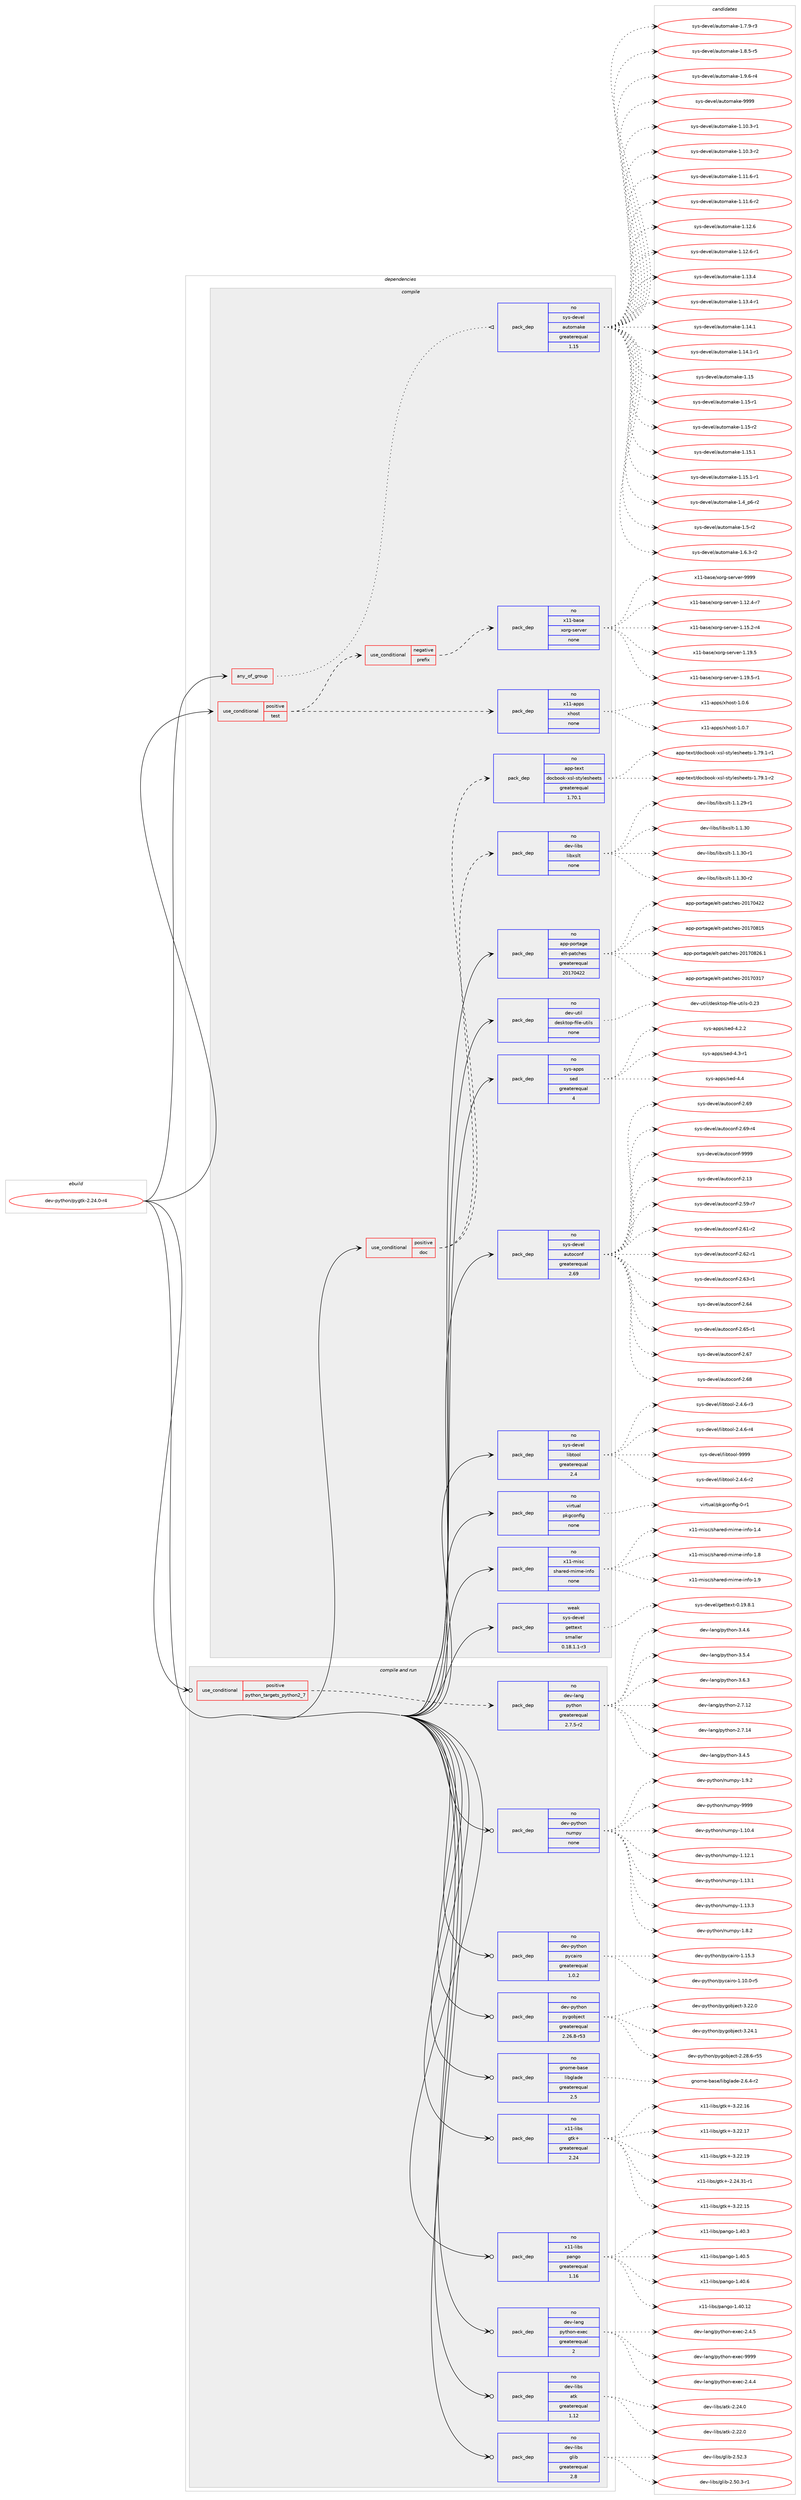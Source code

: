 digraph prolog {

# *************
# Graph options
# *************

newrank=true;
concentrate=true;
compound=true;
graph [rankdir=LR,fontname=Helvetica,fontsize=10,ranksep=1.5];#, ranksep=2.5, nodesep=0.2];
edge  [arrowhead=vee];
node  [fontname=Helvetica,fontsize=10];

# **********
# The ebuild
# **********

subgraph cluster_leftcol {
color=gray;
rank=same;
label=<<i>ebuild</i>>;
id [label="dev-python/pygtk-2.24.0-r4", color=red, width=4, href="../dev-python/pygtk-2.24.0-r4.svg"];
}

# ****************
# The dependencies
# ****************

subgraph cluster_midcol {
color=gray;
label=<<i>dependencies</i>>;
subgraph cluster_compile {
fillcolor="#eeeeee";
style=filled;
label=<<i>compile</i>>;
subgraph any3872 {
dependency176718 [label=<<TABLE BORDER="0" CELLBORDER="1" CELLSPACING="0" CELLPADDING="4"><TR><TD CELLPADDING="10">any_of_group</TD></TR></TABLE>>, shape=none, color=red];subgraph pack134275 {
dependency176719 [label=<<TABLE BORDER="0" CELLBORDER="1" CELLSPACING="0" CELLPADDING="4" WIDTH="220"><TR><TD ROWSPAN="6" CELLPADDING="30">pack_dep</TD></TR><TR><TD WIDTH="110">no</TD></TR><TR><TD>sys-devel</TD></TR><TR><TD>automake</TD></TR><TR><TD>greaterequal</TD></TR><TR><TD>1.15</TD></TR></TABLE>>, shape=none, color=blue];
}
dependency176718:e -> dependency176719:w [weight=20,style="dotted",arrowhead="oinv"];
}
id:e -> dependency176718:w [weight=20,style="solid",arrowhead="vee"];
subgraph cond38526 {
dependency176720 [label=<<TABLE BORDER="0" CELLBORDER="1" CELLSPACING="0" CELLPADDING="4"><TR><TD ROWSPAN="3" CELLPADDING="10">use_conditional</TD></TR><TR><TD>positive</TD></TR><TR><TD>doc</TD></TR></TABLE>>, shape=none, color=red];
subgraph pack134276 {
dependency176721 [label=<<TABLE BORDER="0" CELLBORDER="1" CELLSPACING="0" CELLPADDING="4" WIDTH="220"><TR><TD ROWSPAN="6" CELLPADDING="30">pack_dep</TD></TR><TR><TD WIDTH="110">no</TD></TR><TR><TD>dev-libs</TD></TR><TR><TD>libxslt</TD></TR><TR><TD>none</TD></TR><TR><TD></TD></TR></TABLE>>, shape=none, color=blue];
}
dependency176720:e -> dependency176721:w [weight=20,style="dashed",arrowhead="vee"];
subgraph pack134277 {
dependency176722 [label=<<TABLE BORDER="0" CELLBORDER="1" CELLSPACING="0" CELLPADDING="4" WIDTH="220"><TR><TD ROWSPAN="6" CELLPADDING="30">pack_dep</TD></TR><TR><TD WIDTH="110">no</TD></TR><TR><TD>app-text</TD></TR><TR><TD>docbook-xsl-stylesheets</TD></TR><TR><TD>greaterequal</TD></TR><TR><TD>1.70.1</TD></TR></TABLE>>, shape=none, color=blue];
}
dependency176720:e -> dependency176722:w [weight=20,style="dashed",arrowhead="vee"];
}
id:e -> dependency176720:w [weight=20,style="solid",arrowhead="vee"];
subgraph cond38527 {
dependency176723 [label=<<TABLE BORDER="0" CELLBORDER="1" CELLSPACING="0" CELLPADDING="4"><TR><TD ROWSPAN="3" CELLPADDING="10">use_conditional</TD></TR><TR><TD>positive</TD></TR><TR><TD>test</TD></TR></TABLE>>, shape=none, color=red];
subgraph cond38528 {
dependency176724 [label=<<TABLE BORDER="0" CELLBORDER="1" CELLSPACING="0" CELLPADDING="4"><TR><TD ROWSPAN="3" CELLPADDING="10">use_conditional</TD></TR><TR><TD>negative</TD></TR><TR><TD>prefix</TD></TR></TABLE>>, shape=none, color=red];
subgraph pack134278 {
dependency176725 [label=<<TABLE BORDER="0" CELLBORDER="1" CELLSPACING="0" CELLPADDING="4" WIDTH="220"><TR><TD ROWSPAN="6" CELLPADDING="30">pack_dep</TD></TR><TR><TD WIDTH="110">no</TD></TR><TR><TD>x11-base</TD></TR><TR><TD>xorg-server</TD></TR><TR><TD>none</TD></TR><TR><TD></TD></TR></TABLE>>, shape=none, color=blue];
}
dependency176724:e -> dependency176725:w [weight=20,style="dashed",arrowhead="vee"];
}
dependency176723:e -> dependency176724:w [weight=20,style="dashed",arrowhead="vee"];
subgraph pack134279 {
dependency176726 [label=<<TABLE BORDER="0" CELLBORDER="1" CELLSPACING="0" CELLPADDING="4" WIDTH="220"><TR><TD ROWSPAN="6" CELLPADDING="30">pack_dep</TD></TR><TR><TD WIDTH="110">no</TD></TR><TR><TD>x11-apps</TD></TR><TR><TD>xhost</TD></TR><TR><TD>none</TD></TR><TR><TD></TD></TR></TABLE>>, shape=none, color=blue];
}
dependency176723:e -> dependency176726:w [weight=20,style="dashed",arrowhead="vee"];
}
id:e -> dependency176723:w [weight=20,style="solid",arrowhead="vee"];
subgraph pack134280 {
dependency176727 [label=<<TABLE BORDER="0" CELLBORDER="1" CELLSPACING="0" CELLPADDING="4" WIDTH="220"><TR><TD ROWSPAN="6" CELLPADDING="30">pack_dep</TD></TR><TR><TD WIDTH="110">no</TD></TR><TR><TD>app-portage</TD></TR><TR><TD>elt-patches</TD></TR><TR><TD>greaterequal</TD></TR><TR><TD>20170422</TD></TR></TABLE>>, shape=none, color=blue];
}
id:e -> dependency176727:w [weight=20,style="solid",arrowhead="vee"];
subgraph pack134281 {
dependency176728 [label=<<TABLE BORDER="0" CELLBORDER="1" CELLSPACING="0" CELLPADDING="4" WIDTH="220"><TR><TD ROWSPAN="6" CELLPADDING="30">pack_dep</TD></TR><TR><TD WIDTH="110">no</TD></TR><TR><TD>dev-util</TD></TR><TR><TD>desktop-file-utils</TD></TR><TR><TD>none</TD></TR><TR><TD></TD></TR></TABLE>>, shape=none, color=blue];
}
id:e -> dependency176728:w [weight=20,style="solid",arrowhead="vee"];
subgraph pack134282 {
dependency176729 [label=<<TABLE BORDER="0" CELLBORDER="1" CELLSPACING="0" CELLPADDING="4" WIDTH="220"><TR><TD ROWSPAN="6" CELLPADDING="30">pack_dep</TD></TR><TR><TD WIDTH="110">no</TD></TR><TR><TD>sys-apps</TD></TR><TR><TD>sed</TD></TR><TR><TD>greaterequal</TD></TR><TR><TD>4</TD></TR></TABLE>>, shape=none, color=blue];
}
id:e -> dependency176729:w [weight=20,style="solid",arrowhead="vee"];
subgraph pack134283 {
dependency176730 [label=<<TABLE BORDER="0" CELLBORDER="1" CELLSPACING="0" CELLPADDING="4" WIDTH="220"><TR><TD ROWSPAN="6" CELLPADDING="30">pack_dep</TD></TR><TR><TD WIDTH="110">no</TD></TR><TR><TD>sys-devel</TD></TR><TR><TD>autoconf</TD></TR><TR><TD>greaterequal</TD></TR><TR><TD>2.69</TD></TR></TABLE>>, shape=none, color=blue];
}
id:e -> dependency176730:w [weight=20,style="solid",arrowhead="vee"];
subgraph pack134284 {
dependency176731 [label=<<TABLE BORDER="0" CELLBORDER="1" CELLSPACING="0" CELLPADDING="4" WIDTH="220"><TR><TD ROWSPAN="6" CELLPADDING="30">pack_dep</TD></TR><TR><TD WIDTH="110">no</TD></TR><TR><TD>sys-devel</TD></TR><TR><TD>libtool</TD></TR><TR><TD>greaterequal</TD></TR><TR><TD>2.4</TD></TR></TABLE>>, shape=none, color=blue];
}
id:e -> dependency176731:w [weight=20,style="solid",arrowhead="vee"];
subgraph pack134285 {
dependency176732 [label=<<TABLE BORDER="0" CELLBORDER="1" CELLSPACING="0" CELLPADDING="4" WIDTH="220"><TR><TD ROWSPAN="6" CELLPADDING="30">pack_dep</TD></TR><TR><TD WIDTH="110">no</TD></TR><TR><TD>virtual</TD></TR><TR><TD>pkgconfig</TD></TR><TR><TD>none</TD></TR><TR><TD></TD></TR></TABLE>>, shape=none, color=blue];
}
id:e -> dependency176732:w [weight=20,style="solid",arrowhead="vee"];
subgraph pack134286 {
dependency176733 [label=<<TABLE BORDER="0" CELLBORDER="1" CELLSPACING="0" CELLPADDING="4" WIDTH="220"><TR><TD ROWSPAN="6" CELLPADDING="30">pack_dep</TD></TR><TR><TD WIDTH="110">no</TD></TR><TR><TD>x11-misc</TD></TR><TR><TD>shared-mime-info</TD></TR><TR><TD>none</TD></TR><TR><TD></TD></TR></TABLE>>, shape=none, color=blue];
}
id:e -> dependency176733:w [weight=20,style="solid",arrowhead="vee"];
subgraph pack134287 {
dependency176734 [label=<<TABLE BORDER="0" CELLBORDER="1" CELLSPACING="0" CELLPADDING="4" WIDTH="220"><TR><TD ROWSPAN="6" CELLPADDING="30">pack_dep</TD></TR><TR><TD WIDTH="110">weak</TD></TR><TR><TD>sys-devel</TD></TR><TR><TD>gettext</TD></TR><TR><TD>smaller</TD></TR><TR><TD>0.18.1.1-r3</TD></TR></TABLE>>, shape=none, color=blue];
}
id:e -> dependency176734:w [weight=20,style="solid",arrowhead="vee"];
}
subgraph cluster_compileandrun {
fillcolor="#eeeeee";
style=filled;
label=<<i>compile and run</i>>;
subgraph cond38529 {
dependency176735 [label=<<TABLE BORDER="0" CELLBORDER="1" CELLSPACING="0" CELLPADDING="4"><TR><TD ROWSPAN="3" CELLPADDING="10">use_conditional</TD></TR><TR><TD>positive</TD></TR><TR><TD>python_targets_python2_7</TD></TR></TABLE>>, shape=none, color=red];
subgraph pack134288 {
dependency176736 [label=<<TABLE BORDER="0" CELLBORDER="1" CELLSPACING="0" CELLPADDING="4" WIDTH="220"><TR><TD ROWSPAN="6" CELLPADDING="30">pack_dep</TD></TR><TR><TD WIDTH="110">no</TD></TR><TR><TD>dev-lang</TD></TR><TR><TD>python</TD></TR><TR><TD>greaterequal</TD></TR><TR><TD>2.7.5-r2</TD></TR></TABLE>>, shape=none, color=blue];
}
dependency176735:e -> dependency176736:w [weight=20,style="dashed",arrowhead="vee"];
}
id:e -> dependency176735:w [weight=20,style="solid",arrowhead="odotvee"];
subgraph pack134289 {
dependency176737 [label=<<TABLE BORDER="0" CELLBORDER="1" CELLSPACING="0" CELLPADDING="4" WIDTH="220"><TR><TD ROWSPAN="6" CELLPADDING="30">pack_dep</TD></TR><TR><TD WIDTH="110">no</TD></TR><TR><TD>dev-lang</TD></TR><TR><TD>python-exec</TD></TR><TR><TD>greaterequal</TD></TR><TR><TD>2</TD></TR></TABLE>>, shape=none, color=blue];
}
id:e -> dependency176737:w [weight=20,style="solid",arrowhead="odotvee"];
subgraph pack134290 {
dependency176738 [label=<<TABLE BORDER="0" CELLBORDER="1" CELLSPACING="0" CELLPADDING="4" WIDTH="220"><TR><TD ROWSPAN="6" CELLPADDING="30">pack_dep</TD></TR><TR><TD WIDTH="110">no</TD></TR><TR><TD>dev-libs</TD></TR><TR><TD>atk</TD></TR><TR><TD>greaterequal</TD></TR><TR><TD>1.12</TD></TR></TABLE>>, shape=none, color=blue];
}
id:e -> dependency176738:w [weight=20,style="solid",arrowhead="odotvee"];
subgraph pack134291 {
dependency176739 [label=<<TABLE BORDER="0" CELLBORDER="1" CELLSPACING="0" CELLPADDING="4" WIDTH="220"><TR><TD ROWSPAN="6" CELLPADDING="30">pack_dep</TD></TR><TR><TD WIDTH="110">no</TD></TR><TR><TD>dev-libs</TD></TR><TR><TD>glib</TD></TR><TR><TD>greaterequal</TD></TR><TR><TD>2.8</TD></TR></TABLE>>, shape=none, color=blue];
}
id:e -> dependency176739:w [weight=20,style="solid",arrowhead="odotvee"];
subgraph pack134292 {
dependency176740 [label=<<TABLE BORDER="0" CELLBORDER="1" CELLSPACING="0" CELLPADDING="4" WIDTH="220"><TR><TD ROWSPAN="6" CELLPADDING="30">pack_dep</TD></TR><TR><TD WIDTH="110">no</TD></TR><TR><TD>dev-python</TD></TR><TR><TD>numpy</TD></TR><TR><TD>none</TD></TR><TR><TD></TD></TR></TABLE>>, shape=none, color=blue];
}
id:e -> dependency176740:w [weight=20,style="solid",arrowhead="odotvee"];
subgraph pack134293 {
dependency176741 [label=<<TABLE BORDER="0" CELLBORDER="1" CELLSPACING="0" CELLPADDING="4" WIDTH="220"><TR><TD ROWSPAN="6" CELLPADDING="30">pack_dep</TD></TR><TR><TD WIDTH="110">no</TD></TR><TR><TD>dev-python</TD></TR><TR><TD>pycairo</TD></TR><TR><TD>greaterequal</TD></TR><TR><TD>1.0.2</TD></TR></TABLE>>, shape=none, color=blue];
}
id:e -> dependency176741:w [weight=20,style="solid",arrowhead="odotvee"];
subgraph pack134294 {
dependency176742 [label=<<TABLE BORDER="0" CELLBORDER="1" CELLSPACING="0" CELLPADDING="4" WIDTH="220"><TR><TD ROWSPAN="6" CELLPADDING="30">pack_dep</TD></TR><TR><TD WIDTH="110">no</TD></TR><TR><TD>dev-python</TD></TR><TR><TD>pygobject</TD></TR><TR><TD>greaterequal</TD></TR><TR><TD>2.26.8-r53</TD></TR></TABLE>>, shape=none, color=blue];
}
id:e -> dependency176742:w [weight=20,style="solid",arrowhead="odotvee"];
subgraph pack134295 {
dependency176743 [label=<<TABLE BORDER="0" CELLBORDER="1" CELLSPACING="0" CELLPADDING="4" WIDTH="220"><TR><TD ROWSPAN="6" CELLPADDING="30">pack_dep</TD></TR><TR><TD WIDTH="110">no</TD></TR><TR><TD>gnome-base</TD></TR><TR><TD>libglade</TD></TR><TR><TD>greaterequal</TD></TR><TR><TD>2.5</TD></TR></TABLE>>, shape=none, color=blue];
}
id:e -> dependency176743:w [weight=20,style="solid",arrowhead="odotvee"];
subgraph pack134296 {
dependency176744 [label=<<TABLE BORDER="0" CELLBORDER="1" CELLSPACING="0" CELLPADDING="4" WIDTH="220"><TR><TD ROWSPAN="6" CELLPADDING="30">pack_dep</TD></TR><TR><TD WIDTH="110">no</TD></TR><TR><TD>x11-libs</TD></TR><TR><TD>gtk+</TD></TR><TR><TD>greaterequal</TD></TR><TR><TD>2.24</TD></TR></TABLE>>, shape=none, color=blue];
}
id:e -> dependency176744:w [weight=20,style="solid",arrowhead="odotvee"];
subgraph pack134297 {
dependency176745 [label=<<TABLE BORDER="0" CELLBORDER="1" CELLSPACING="0" CELLPADDING="4" WIDTH="220"><TR><TD ROWSPAN="6" CELLPADDING="30">pack_dep</TD></TR><TR><TD WIDTH="110">no</TD></TR><TR><TD>x11-libs</TD></TR><TR><TD>pango</TD></TR><TR><TD>greaterequal</TD></TR><TR><TD>1.16</TD></TR></TABLE>>, shape=none, color=blue];
}
id:e -> dependency176745:w [weight=20,style="solid",arrowhead="odotvee"];
}
subgraph cluster_run {
fillcolor="#eeeeee";
style=filled;
label=<<i>run</i>>;
}
}

# **************
# The candidates
# **************

subgraph cluster_choices {
rank=same;
color=gray;
label=<<i>candidates</i>>;

subgraph choice134275 {
color=black;
nodesep=1;
choice11512111545100101118101108479711711611110997107101454946494846514511449 [label="sys-devel/automake-1.10.3-r1", color=red, width=4,href="../sys-devel/automake-1.10.3-r1.svg"];
choice11512111545100101118101108479711711611110997107101454946494846514511450 [label="sys-devel/automake-1.10.3-r2", color=red, width=4,href="../sys-devel/automake-1.10.3-r2.svg"];
choice11512111545100101118101108479711711611110997107101454946494946544511449 [label="sys-devel/automake-1.11.6-r1", color=red, width=4,href="../sys-devel/automake-1.11.6-r1.svg"];
choice11512111545100101118101108479711711611110997107101454946494946544511450 [label="sys-devel/automake-1.11.6-r2", color=red, width=4,href="../sys-devel/automake-1.11.6-r2.svg"];
choice1151211154510010111810110847971171161111099710710145494649504654 [label="sys-devel/automake-1.12.6", color=red, width=4,href="../sys-devel/automake-1.12.6.svg"];
choice11512111545100101118101108479711711611110997107101454946495046544511449 [label="sys-devel/automake-1.12.6-r1", color=red, width=4,href="../sys-devel/automake-1.12.6-r1.svg"];
choice1151211154510010111810110847971171161111099710710145494649514652 [label="sys-devel/automake-1.13.4", color=red, width=4,href="../sys-devel/automake-1.13.4.svg"];
choice11512111545100101118101108479711711611110997107101454946495146524511449 [label="sys-devel/automake-1.13.4-r1", color=red, width=4,href="../sys-devel/automake-1.13.4-r1.svg"];
choice1151211154510010111810110847971171161111099710710145494649524649 [label="sys-devel/automake-1.14.1", color=red, width=4,href="../sys-devel/automake-1.14.1.svg"];
choice11512111545100101118101108479711711611110997107101454946495246494511449 [label="sys-devel/automake-1.14.1-r1", color=red, width=4,href="../sys-devel/automake-1.14.1-r1.svg"];
choice115121115451001011181011084797117116111109971071014549464953 [label="sys-devel/automake-1.15", color=red, width=4,href="../sys-devel/automake-1.15.svg"];
choice1151211154510010111810110847971171161111099710710145494649534511449 [label="sys-devel/automake-1.15-r1", color=red, width=4,href="../sys-devel/automake-1.15-r1.svg"];
choice1151211154510010111810110847971171161111099710710145494649534511450 [label="sys-devel/automake-1.15-r2", color=red, width=4,href="../sys-devel/automake-1.15-r2.svg"];
choice1151211154510010111810110847971171161111099710710145494649534649 [label="sys-devel/automake-1.15.1", color=red, width=4,href="../sys-devel/automake-1.15.1.svg"];
choice11512111545100101118101108479711711611110997107101454946495346494511449 [label="sys-devel/automake-1.15.1-r1", color=red, width=4,href="../sys-devel/automake-1.15.1-r1.svg"];
choice115121115451001011181011084797117116111109971071014549465295112544511450 [label="sys-devel/automake-1.4_p6-r2", color=red, width=4,href="../sys-devel/automake-1.4_p6-r2.svg"];
choice11512111545100101118101108479711711611110997107101454946534511450 [label="sys-devel/automake-1.5-r2", color=red, width=4,href="../sys-devel/automake-1.5-r2.svg"];
choice115121115451001011181011084797117116111109971071014549465446514511450 [label="sys-devel/automake-1.6.3-r2", color=red, width=4,href="../sys-devel/automake-1.6.3-r2.svg"];
choice115121115451001011181011084797117116111109971071014549465546574511451 [label="sys-devel/automake-1.7.9-r3", color=red, width=4,href="../sys-devel/automake-1.7.9-r3.svg"];
choice115121115451001011181011084797117116111109971071014549465646534511453 [label="sys-devel/automake-1.8.5-r5", color=red, width=4,href="../sys-devel/automake-1.8.5-r5.svg"];
choice115121115451001011181011084797117116111109971071014549465746544511452 [label="sys-devel/automake-1.9.6-r4", color=red, width=4,href="../sys-devel/automake-1.9.6-r4.svg"];
choice115121115451001011181011084797117116111109971071014557575757 [label="sys-devel/automake-9999", color=red, width=4,href="../sys-devel/automake-9999.svg"];
dependency176719:e -> choice11512111545100101118101108479711711611110997107101454946494846514511449:w [style=dotted,weight="100"];
dependency176719:e -> choice11512111545100101118101108479711711611110997107101454946494846514511450:w [style=dotted,weight="100"];
dependency176719:e -> choice11512111545100101118101108479711711611110997107101454946494946544511449:w [style=dotted,weight="100"];
dependency176719:e -> choice11512111545100101118101108479711711611110997107101454946494946544511450:w [style=dotted,weight="100"];
dependency176719:e -> choice1151211154510010111810110847971171161111099710710145494649504654:w [style=dotted,weight="100"];
dependency176719:e -> choice11512111545100101118101108479711711611110997107101454946495046544511449:w [style=dotted,weight="100"];
dependency176719:e -> choice1151211154510010111810110847971171161111099710710145494649514652:w [style=dotted,weight="100"];
dependency176719:e -> choice11512111545100101118101108479711711611110997107101454946495146524511449:w [style=dotted,weight="100"];
dependency176719:e -> choice1151211154510010111810110847971171161111099710710145494649524649:w [style=dotted,weight="100"];
dependency176719:e -> choice11512111545100101118101108479711711611110997107101454946495246494511449:w [style=dotted,weight="100"];
dependency176719:e -> choice115121115451001011181011084797117116111109971071014549464953:w [style=dotted,weight="100"];
dependency176719:e -> choice1151211154510010111810110847971171161111099710710145494649534511449:w [style=dotted,weight="100"];
dependency176719:e -> choice1151211154510010111810110847971171161111099710710145494649534511450:w [style=dotted,weight="100"];
dependency176719:e -> choice1151211154510010111810110847971171161111099710710145494649534649:w [style=dotted,weight="100"];
dependency176719:e -> choice11512111545100101118101108479711711611110997107101454946495346494511449:w [style=dotted,weight="100"];
dependency176719:e -> choice115121115451001011181011084797117116111109971071014549465295112544511450:w [style=dotted,weight="100"];
dependency176719:e -> choice11512111545100101118101108479711711611110997107101454946534511450:w [style=dotted,weight="100"];
dependency176719:e -> choice115121115451001011181011084797117116111109971071014549465446514511450:w [style=dotted,weight="100"];
dependency176719:e -> choice115121115451001011181011084797117116111109971071014549465546574511451:w [style=dotted,weight="100"];
dependency176719:e -> choice115121115451001011181011084797117116111109971071014549465646534511453:w [style=dotted,weight="100"];
dependency176719:e -> choice115121115451001011181011084797117116111109971071014549465746544511452:w [style=dotted,weight="100"];
dependency176719:e -> choice115121115451001011181011084797117116111109971071014557575757:w [style=dotted,weight="100"];
}
subgraph choice134276 {
color=black;
nodesep=1;
choice10010111845108105981154710810598120115108116454946494650574511449 [label="dev-libs/libxslt-1.1.29-r1", color=red, width=4,href="../dev-libs/libxslt-1.1.29-r1.svg"];
choice1001011184510810598115471081059812011510811645494649465148 [label="dev-libs/libxslt-1.1.30", color=red, width=4,href="../dev-libs/libxslt-1.1.30.svg"];
choice10010111845108105981154710810598120115108116454946494651484511449 [label="dev-libs/libxslt-1.1.30-r1", color=red, width=4,href="../dev-libs/libxslt-1.1.30-r1.svg"];
choice10010111845108105981154710810598120115108116454946494651484511450 [label="dev-libs/libxslt-1.1.30-r2", color=red, width=4,href="../dev-libs/libxslt-1.1.30-r2.svg"];
dependency176721:e -> choice10010111845108105981154710810598120115108116454946494650574511449:w [style=dotted,weight="100"];
dependency176721:e -> choice1001011184510810598115471081059812011510811645494649465148:w [style=dotted,weight="100"];
dependency176721:e -> choice10010111845108105981154710810598120115108116454946494651484511449:w [style=dotted,weight="100"];
dependency176721:e -> choice10010111845108105981154710810598120115108116454946494651484511450:w [style=dotted,weight="100"];
}
subgraph choice134277 {
color=black;
nodesep=1;
choice97112112451161011201164710011199981111111074512011510845115116121108101115104101101116115454946555746494511449 [label="app-text/docbook-xsl-stylesheets-1.79.1-r1", color=red, width=4,href="../app-text/docbook-xsl-stylesheets-1.79.1-r1.svg"];
choice97112112451161011201164710011199981111111074512011510845115116121108101115104101101116115454946555746494511450 [label="app-text/docbook-xsl-stylesheets-1.79.1-r2", color=red, width=4,href="../app-text/docbook-xsl-stylesheets-1.79.1-r2.svg"];
dependency176722:e -> choice97112112451161011201164710011199981111111074512011510845115116121108101115104101101116115454946555746494511449:w [style=dotted,weight="100"];
dependency176722:e -> choice97112112451161011201164710011199981111111074512011510845115116121108101115104101101116115454946555746494511450:w [style=dotted,weight="100"];
}
subgraph choice134278 {
color=black;
nodesep=1;
choice12049494598971151014712011111410345115101114118101114454946495046524511455 [label="x11-base/xorg-server-1.12.4-r7", color=red, width=4,href="../x11-base/xorg-server-1.12.4-r7.svg"];
choice12049494598971151014712011111410345115101114118101114454946495346504511452 [label="x11-base/xorg-server-1.15.2-r4", color=red, width=4,href="../x11-base/xorg-server-1.15.2-r4.svg"];
choice1204949459897115101471201111141034511510111411810111445494649574653 [label="x11-base/xorg-server-1.19.5", color=red, width=4,href="../x11-base/xorg-server-1.19.5.svg"];
choice12049494598971151014712011111410345115101114118101114454946495746534511449 [label="x11-base/xorg-server-1.19.5-r1", color=red, width=4,href="../x11-base/xorg-server-1.19.5-r1.svg"];
choice120494945989711510147120111114103451151011141181011144557575757 [label="x11-base/xorg-server-9999", color=red, width=4,href="../x11-base/xorg-server-9999.svg"];
dependency176725:e -> choice12049494598971151014712011111410345115101114118101114454946495046524511455:w [style=dotted,weight="100"];
dependency176725:e -> choice12049494598971151014712011111410345115101114118101114454946495346504511452:w [style=dotted,weight="100"];
dependency176725:e -> choice1204949459897115101471201111141034511510111411810111445494649574653:w [style=dotted,weight="100"];
dependency176725:e -> choice12049494598971151014712011111410345115101114118101114454946495746534511449:w [style=dotted,weight="100"];
dependency176725:e -> choice120494945989711510147120111114103451151011141181011144557575757:w [style=dotted,weight="100"];
}
subgraph choice134279 {
color=black;
nodesep=1;
choice1204949459711211211547120104111115116454946484654 [label="x11-apps/xhost-1.0.6", color=red, width=4,href="../x11-apps/xhost-1.0.6.svg"];
choice1204949459711211211547120104111115116454946484655 [label="x11-apps/xhost-1.0.7", color=red, width=4,href="../x11-apps/xhost-1.0.7.svg"];
dependency176726:e -> choice1204949459711211211547120104111115116454946484654:w [style=dotted,weight="100"];
dependency176726:e -> choice1204949459711211211547120104111115116454946484655:w [style=dotted,weight="100"];
}
subgraph choice134280 {
color=black;
nodesep=1;
choice97112112451121111141169710310147101108116451129711699104101115455048495548514955 [label="app-portage/elt-patches-20170317", color=red, width=4,href="../app-portage/elt-patches-20170317.svg"];
choice97112112451121111141169710310147101108116451129711699104101115455048495548525050 [label="app-portage/elt-patches-20170422", color=red, width=4,href="../app-portage/elt-patches-20170422.svg"];
choice97112112451121111141169710310147101108116451129711699104101115455048495548564953 [label="app-portage/elt-patches-20170815", color=red, width=4,href="../app-portage/elt-patches-20170815.svg"];
choice971121124511211111411697103101471011081164511297116991041011154550484955485650544649 [label="app-portage/elt-patches-20170826.1", color=red, width=4,href="../app-portage/elt-patches-20170826.1.svg"];
dependency176727:e -> choice97112112451121111141169710310147101108116451129711699104101115455048495548514955:w [style=dotted,weight="100"];
dependency176727:e -> choice97112112451121111141169710310147101108116451129711699104101115455048495548525050:w [style=dotted,weight="100"];
dependency176727:e -> choice97112112451121111141169710310147101108116451129711699104101115455048495548564953:w [style=dotted,weight="100"];
dependency176727:e -> choice971121124511211111411697103101471011081164511297116991041011154550484955485650544649:w [style=dotted,weight="100"];
}
subgraph choice134281 {
color=black;
nodesep=1;
choice100101118451171161051084710010111510711611111245102105108101451171161051081154548465051 [label="dev-util/desktop-file-utils-0.23", color=red, width=4,href="../dev-util/desktop-file-utils-0.23.svg"];
dependency176728:e -> choice100101118451171161051084710010111510711611111245102105108101451171161051081154548465051:w [style=dotted,weight="100"];
}
subgraph choice134282 {
color=black;
nodesep=1;
choice115121115459711211211547115101100455246504650 [label="sys-apps/sed-4.2.2", color=red, width=4,href="../sys-apps/sed-4.2.2.svg"];
choice115121115459711211211547115101100455246514511449 [label="sys-apps/sed-4.3-r1", color=red, width=4,href="../sys-apps/sed-4.3-r1.svg"];
choice11512111545971121121154711510110045524652 [label="sys-apps/sed-4.4", color=red, width=4,href="../sys-apps/sed-4.4.svg"];
dependency176729:e -> choice115121115459711211211547115101100455246504650:w [style=dotted,weight="100"];
dependency176729:e -> choice115121115459711211211547115101100455246514511449:w [style=dotted,weight="100"];
dependency176729:e -> choice11512111545971121121154711510110045524652:w [style=dotted,weight="100"];
}
subgraph choice134283 {
color=black;
nodesep=1;
choice115121115451001011181011084797117116111991111101024550464951 [label="sys-devel/autoconf-2.13", color=red, width=4,href="../sys-devel/autoconf-2.13.svg"];
choice1151211154510010111810110847971171161119911111010245504653574511455 [label="sys-devel/autoconf-2.59-r7", color=red, width=4,href="../sys-devel/autoconf-2.59-r7.svg"];
choice1151211154510010111810110847971171161119911111010245504654494511450 [label="sys-devel/autoconf-2.61-r2", color=red, width=4,href="../sys-devel/autoconf-2.61-r2.svg"];
choice1151211154510010111810110847971171161119911111010245504654504511449 [label="sys-devel/autoconf-2.62-r1", color=red, width=4,href="../sys-devel/autoconf-2.62-r1.svg"];
choice1151211154510010111810110847971171161119911111010245504654514511449 [label="sys-devel/autoconf-2.63-r1", color=red, width=4,href="../sys-devel/autoconf-2.63-r1.svg"];
choice115121115451001011181011084797117116111991111101024550465452 [label="sys-devel/autoconf-2.64", color=red, width=4,href="../sys-devel/autoconf-2.64.svg"];
choice1151211154510010111810110847971171161119911111010245504654534511449 [label="sys-devel/autoconf-2.65-r1", color=red, width=4,href="../sys-devel/autoconf-2.65-r1.svg"];
choice115121115451001011181011084797117116111991111101024550465455 [label="sys-devel/autoconf-2.67", color=red, width=4,href="../sys-devel/autoconf-2.67.svg"];
choice115121115451001011181011084797117116111991111101024550465456 [label="sys-devel/autoconf-2.68", color=red, width=4,href="../sys-devel/autoconf-2.68.svg"];
choice115121115451001011181011084797117116111991111101024550465457 [label="sys-devel/autoconf-2.69", color=red, width=4,href="../sys-devel/autoconf-2.69.svg"];
choice1151211154510010111810110847971171161119911111010245504654574511452 [label="sys-devel/autoconf-2.69-r4", color=red, width=4,href="../sys-devel/autoconf-2.69-r4.svg"];
choice115121115451001011181011084797117116111991111101024557575757 [label="sys-devel/autoconf-9999", color=red, width=4,href="../sys-devel/autoconf-9999.svg"];
dependency176730:e -> choice115121115451001011181011084797117116111991111101024550464951:w [style=dotted,weight="100"];
dependency176730:e -> choice1151211154510010111810110847971171161119911111010245504653574511455:w [style=dotted,weight="100"];
dependency176730:e -> choice1151211154510010111810110847971171161119911111010245504654494511450:w [style=dotted,weight="100"];
dependency176730:e -> choice1151211154510010111810110847971171161119911111010245504654504511449:w [style=dotted,weight="100"];
dependency176730:e -> choice1151211154510010111810110847971171161119911111010245504654514511449:w [style=dotted,weight="100"];
dependency176730:e -> choice115121115451001011181011084797117116111991111101024550465452:w [style=dotted,weight="100"];
dependency176730:e -> choice1151211154510010111810110847971171161119911111010245504654534511449:w [style=dotted,weight="100"];
dependency176730:e -> choice115121115451001011181011084797117116111991111101024550465455:w [style=dotted,weight="100"];
dependency176730:e -> choice115121115451001011181011084797117116111991111101024550465456:w [style=dotted,weight="100"];
dependency176730:e -> choice115121115451001011181011084797117116111991111101024550465457:w [style=dotted,weight="100"];
dependency176730:e -> choice1151211154510010111810110847971171161119911111010245504654574511452:w [style=dotted,weight="100"];
dependency176730:e -> choice115121115451001011181011084797117116111991111101024557575757:w [style=dotted,weight="100"];
}
subgraph choice134284 {
color=black;
nodesep=1;
choice1151211154510010111810110847108105981161111111084550465246544511450 [label="sys-devel/libtool-2.4.6-r2", color=red, width=4,href="../sys-devel/libtool-2.4.6-r2.svg"];
choice1151211154510010111810110847108105981161111111084550465246544511451 [label="sys-devel/libtool-2.4.6-r3", color=red, width=4,href="../sys-devel/libtool-2.4.6-r3.svg"];
choice1151211154510010111810110847108105981161111111084550465246544511452 [label="sys-devel/libtool-2.4.6-r4", color=red, width=4,href="../sys-devel/libtool-2.4.6-r4.svg"];
choice1151211154510010111810110847108105981161111111084557575757 [label="sys-devel/libtool-9999", color=red, width=4,href="../sys-devel/libtool-9999.svg"];
dependency176731:e -> choice1151211154510010111810110847108105981161111111084550465246544511450:w [style=dotted,weight="100"];
dependency176731:e -> choice1151211154510010111810110847108105981161111111084550465246544511451:w [style=dotted,weight="100"];
dependency176731:e -> choice1151211154510010111810110847108105981161111111084550465246544511452:w [style=dotted,weight="100"];
dependency176731:e -> choice1151211154510010111810110847108105981161111111084557575757:w [style=dotted,weight="100"];
}
subgraph choice134285 {
color=black;
nodesep=1;
choice11810511411611797108471121071039911111010210510345484511449 [label="virtual/pkgconfig-0-r1", color=red, width=4,href="../virtual/pkgconfig-0-r1.svg"];
dependency176732:e -> choice11810511411611797108471121071039911111010210510345484511449:w [style=dotted,weight="100"];
}
subgraph choice134286 {
color=black;
nodesep=1;
choice120494945109105115994711510497114101100451091051091014510511010211145494652 [label="x11-misc/shared-mime-info-1.4", color=red, width=4,href="../x11-misc/shared-mime-info-1.4.svg"];
choice120494945109105115994711510497114101100451091051091014510511010211145494656 [label="x11-misc/shared-mime-info-1.8", color=red, width=4,href="../x11-misc/shared-mime-info-1.8.svg"];
choice120494945109105115994711510497114101100451091051091014510511010211145494657 [label="x11-misc/shared-mime-info-1.9", color=red, width=4,href="../x11-misc/shared-mime-info-1.9.svg"];
dependency176733:e -> choice120494945109105115994711510497114101100451091051091014510511010211145494652:w [style=dotted,weight="100"];
dependency176733:e -> choice120494945109105115994711510497114101100451091051091014510511010211145494656:w [style=dotted,weight="100"];
dependency176733:e -> choice120494945109105115994711510497114101100451091051091014510511010211145494657:w [style=dotted,weight="100"];
}
subgraph choice134287 {
color=black;
nodesep=1;
choice1151211154510010111810110847103101116116101120116454846495746564649 [label="sys-devel/gettext-0.19.8.1", color=red, width=4,href="../sys-devel/gettext-0.19.8.1.svg"];
dependency176734:e -> choice1151211154510010111810110847103101116116101120116454846495746564649:w [style=dotted,weight="100"];
}
subgraph choice134288 {
color=black;
nodesep=1;
choice10010111845108971101034711212111610411111045504655464950 [label="dev-lang/python-2.7.12", color=red, width=4,href="../dev-lang/python-2.7.12.svg"];
choice10010111845108971101034711212111610411111045504655464952 [label="dev-lang/python-2.7.14", color=red, width=4,href="../dev-lang/python-2.7.14.svg"];
choice100101118451089711010347112121116104111110455146524653 [label="dev-lang/python-3.4.5", color=red, width=4,href="../dev-lang/python-3.4.5.svg"];
choice100101118451089711010347112121116104111110455146524654 [label="dev-lang/python-3.4.6", color=red, width=4,href="../dev-lang/python-3.4.6.svg"];
choice100101118451089711010347112121116104111110455146534652 [label="dev-lang/python-3.5.4", color=red, width=4,href="../dev-lang/python-3.5.4.svg"];
choice100101118451089711010347112121116104111110455146544651 [label="dev-lang/python-3.6.3", color=red, width=4,href="../dev-lang/python-3.6.3.svg"];
dependency176736:e -> choice10010111845108971101034711212111610411111045504655464950:w [style=dotted,weight="100"];
dependency176736:e -> choice10010111845108971101034711212111610411111045504655464952:w [style=dotted,weight="100"];
dependency176736:e -> choice100101118451089711010347112121116104111110455146524653:w [style=dotted,weight="100"];
dependency176736:e -> choice100101118451089711010347112121116104111110455146524654:w [style=dotted,weight="100"];
dependency176736:e -> choice100101118451089711010347112121116104111110455146534652:w [style=dotted,weight="100"];
dependency176736:e -> choice100101118451089711010347112121116104111110455146544651:w [style=dotted,weight="100"];
}
subgraph choice134289 {
color=black;
nodesep=1;
choice1001011184510897110103471121211161041111104510112010199455046524652 [label="dev-lang/python-exec-2.4.4", color=red, width=4,href="../dev-lang/python-exec-2.4.4.svg"];
choice1001011184510897110103471121211161041111104510112010199455046524653 [label="dev-lang/python-exec-2.4.5", color=red, width=4,href="../dev-lang/python-exec-2.4.5.svg"];
choice10010111845108971101034711212111610411111045101120101994557575757 [label="dev-lang/python-exec-9999", color=red, width=4,href="../dev-lang/python-exec-9999.svg"];
dependency176737:e -> choice1001011184510897110103471121211161041111104510112010199455046524652:w [style=dotted,weight="100"];
dependency176737:e -> choice1001011184510897110103471121211161041111104510112010199455046524653:w [style=dotted,weight="100"];
dependency176737:e -> choice10010111845108971101034711212111610411111045101120101994557575757:w [style=dotted,weight="100"];
}
subgraph choice134290 {
color=black;
nodesep=1;
choice1001011184510810598115479711610745504650504648 [label="dev-libs/atk-2.22.0", color=red, width=4,href="../dev-libs/atk-2.22.0.svg"];
choice1001011184510810598115479711610745504650524648 [label="dev-libs/atk-2.24.0", color=red, width=4,href="../dev-libs/atk-2.24.0.svg"];
dependency176738:e -> choice1001011184510810598115479711610745504650504648:w [style=dotted,weight="100"];
dependency176738:e -> choice1001011184510810598115479711610745504650524648:w [style=dotted,weight="100"];
}
subgraph choice134291 {
color=black;
nodesep=1;
choice10010111845108105981154710310810598455046534846514511449 [label="dev-libs/glib-2.50.3-r1", color=red, width=4,href="../dev-libs/glib-2.50.3-r1.svg"];
choice1001011184510810598115471031081059845504653504651 [label="dev-libs/glib-2.52.3", color=red, width=4,href="../dev-libs/glib-2.52.3.svg"];
dependency176739:e -> choice10010111845108105981154710310810598455046534846514511449:w [style=dotted,weight="100"];
dependency176739:e -> choice1001011184510810598115471031081059845504653504651:w [style=dotted,weight="100"];
}
subgraph choice134292 {
color=black;
nodesep=1;
choice100101118451121211161041111104711011710911212145494649484652 [label="dev-python/numpy-1.10.4", color=red, width=4,href="../dev-python/numpy-1.10.4.svg"];
choice100101118451121211161041111104711011710911212145494649504649 [label="dev-python/numpy-1.12.1", color=red, width=4,href="../dev-python/numpy-1.12.1.svg"];
choice100101118451121211161041111104711011710911212145494649514649 [label="dev-python/numpy-1.13.1", color=red, width=4,href="../dev-python/numpy-1.13.1.svg"];
choice100101118451121211161041111104711011710911212145494649514651 [label="dev-python/numpy-1.13.3", color=red, width=4,href="../dev-python/numpy-1.13.3.svg"];
choice1001011184511212111610411111047110117109112121454946564650 [label="dev-python/numpy-1.8.2", color=red, width=4,href="../dev-python/numpy-1.8.2.svg"];
choice1001011184511212111610411111047110117109112121454946574650 [label="dev-python/numpy-1.9.2", color=red, width=4,href="../dev-python/numpy-1.9.2.svg"];
choice10010111845112121116104111110471101171091121214557575757 [label="dev-python/numpy-9999", color=red, width=4,href="../dev-python/numpy-9999.svg"];
dependency176740:e -> choice100101118451121211161041111104711011710911212145494649484652:w [style=dotted,weight="100"];
dependency176740:e -> choice100101118451121211161041111104711011710911212145494649504649:w [style=dotted,weight="100"];
dependency176740:e -> choice100101118451121211161041111104711011710911212145494649514649:w [style=dotted,weight="100"];
dependency176740:e -> choice100101118451121211161041111104711011710911212145494649514651:w [style=dotted,weight="100"];
dependency176740:e -> choice1001011184511212111610411111047110117109112121454946564650:w [style=dotted,weight="100"];
dependency176740:e -> choice1001011184511212111610411111047110117109112121454946574650:w [style=dotted,weight="100"];
dependency176740:e -> choice10010111845112121116104111110471101171091121214557575757:w [style=dotted,weight="100"];
}
subgraph choice134293 {
color=black;
nodesep=1;
choice10010111845112121116104111110471121219997105114111454946494846484511453 [label="dev-python/pycairo-1.10.0-r5", color=red, width=4,href="../dev-python/pycairo-1.10.0-r5.svg"];
choice1001011184511212111610411111047112121999710511411145494649534651 [label="dev-python/pycairo-1.15.3", color=red, width=4,href="../dev-python/pycairo-1.15.3.svg"];
dependency176741:e -> choice10010111845112121116104111110471121219997105114111454946494846484511453:w [style=dotted,weight="100"];
dependency176741:e -> choice1001011184511212111610411111047112121999710511411145494649534651:w [style=dotted,weight="100"];
}
subgraph choice134294 {
color=black;
nodesep=1;
choice1001011184511212111610411111047112121103111981061019911645504650564654451145353 [label="dev-python/pygobject-2.28.6-r55", color=red, width=4,href="../dev-python/pygobject-2.28.6-r55.svg"];
choice1001011184511212111610411111047112121103111981061019911645514650504648 [label="dev-python/pygobject-3.22.0", color=red, width=4,href="../dev-python/pygobject-3.22.0.svg"];
choice1001011184511212111610411111047112121103111981061019911645514650524649 [label="dev-python/pygobject-3.24.1", color=red, width=4,href="../dev-python/pygobject-3.24.1.svg"];
dependency176742:e -> choice1001011184511212111610411111047112121103111981061019911645504650564654451145353:w [style=dotted,weight="100"];
dependency176742:e -> choice1001011184511212111610411111047112121103111981061019911645514650504648:w [style=dotted,weight="100"];
dependency176742:e -> choice1001011184511212111610411111047112121103111981061019911645514650524649:w [style=dotted,weight="100"];
}
subgraph choice134295 {
color=black;
nodesep=1;
choice1031101111091014598971151014710810598103108971001014550465446524511450 [label="gnome-base/libglade-2.6.4-r2", color=red, width=4,href="../gnome-base/libglade-2.6.4-r2.svg"];
dependency176743:e -> choice1031101111091014598971151014710810598103108971001014550465446524511450:w [style=dotted,weight="100"];
}
subgraph choice134296 {
color=black;
nodesep=1;
choice12049494510810598115471031161074345504650524651494511449 [label="x11-libs/gtk+-2.24.31-r1", color=red, width=4,href="../x11-libs/gtk+-2.24.31-r1.svg"];
choice1204949451081059811547103116107434551465050464953 [label="x11-libs/gtk+-3.22.15", color=red, width=4,href="../x11-libs/gtk+-3.22.15.svg"];
choice1204949451081059811547103116107434551465050464954 [label="x11-libs/gtk+-3.22.16", color=red, width=4,href="../x11-libs/gtk+-3.22.16.svg"];
choice1204949451081059811547103116107434551465050464955 [label="x11-libs/gtk+-3.22.17", color=red, width=4,href="../x11-libs/gtk+-3.22.17.svg"];
choice1204949451081059811547103116107434551465050464957 [label="x11-libs/gtk+-3.22.19", color=red, width=4,href="../x11-libs/gtk+-3.22.19.svg"];
dependency176744:e -> choice12049494510810598115471031161074345504650524651494511449:w [style=dotted,weight="100"];
dependency176744:e -> choice1204949451081059811547103116107434551465050464953:w [style=dotted,weight="100"];
dependency176744:e -> choice1204949451081059811547103116107434551465050464954:w [style=dotted,weight="100"];
dependency176744:e -> choice1204949451081059811547103116107434551465050464955:w [style=dotted,weight="100"];
dependency176744:e -> choice1204949451081059811547103116107434551465050464957:w [style=dotted,weight="100"];
}
subgraph choice134297 {
color=black;
nodesep=1;
choice1204949451081059811547112971101031114549465248464950 [label="x11-libs/pango-1.40.12", color=red, width=4,href="../x11-libs/pango-1.40.12.svg"];
choice12049494510810598115471129711010311145494652484651 [label="x11-libs/pango-1.40.3", color=red, width=4,href="../x11-libs/pango-1.40.3.svg"];
choice12049494510810598115471129711010311145494652484653 [label="x11-libs/pango-1.40.5", color=red, width=4,href="../x11-libs/pango-1.40.5.svg"];
choice12049494510810598115471129711010311145494652484654 [label="x11-libs/pango-1.40.6", color=red, width=4,href="../x11-libs/pango-1.40.6.svg"];
dependency176745:e -> choice1204949451081059811547112971101031114549465248464950:w [style=dotted,weight="100"];
dependency176745:e -> choice12049494510810598115471129711010311145494652484651:w [style=dotted,weight="100"];
dependency176745:e -> choice12049494510810598115471129711010311145494652484653:w [style=dotted,weight="100"];
dependency176745:e -> choice12049494510810598115471129711010311145494652484654:w [style=dotted,weight="100"];
}
}

}

